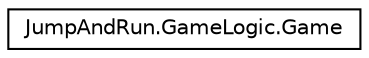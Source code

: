 digraph "Grafische Darstellung der Klassenhierarchie"
{
  edge [fontname="Helvetica",fontsize="10",labelfontname="Helvetica",labelfontsize="10"];
  node [fontname="Helvetica",fontsize="10",shape=record];
  rankdir="LR";
  Node1 [label="JumpAndRun.GameLogic.Game",height=0.2,width=0.4,color="black", fillcolor="white", style="filled",URL="$class_jump_and_run_1_1_game_logic_1_1_game.html",tooltip="Beinhaltet das Spiel "];
}
